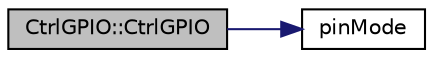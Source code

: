 digraph "CtrlGPIO::CtrlGPIO"
{
 // LATEX_PDF_SIZE
  edge [fontname="Helvetica",fontsize="10",labelfontname="Helvetica",labelfontsize="10"];
  node [fontname="Helvetica",fontsize="10",shape=record];
  rankdir="LR";
  Node1 [label="CtrlGPIO::CtrlGPIO",height=0.2,width=0.4,color="black", fillcolor="grey75", style="filled", fontcolor="black",tooltip=" "];
  Node1 -> Node2 [color="midnightblue",fontsize="10",style="solid",fontname="Helvetica"];
  Node2 [label="pinMode",height=0.2,width=0.4,color="black", fillcolor="white", style="filled",URL="$_ras_pi_8cpp.html#a1875409d12eee562555bda94cad7f973",tooltip=" "];
}
